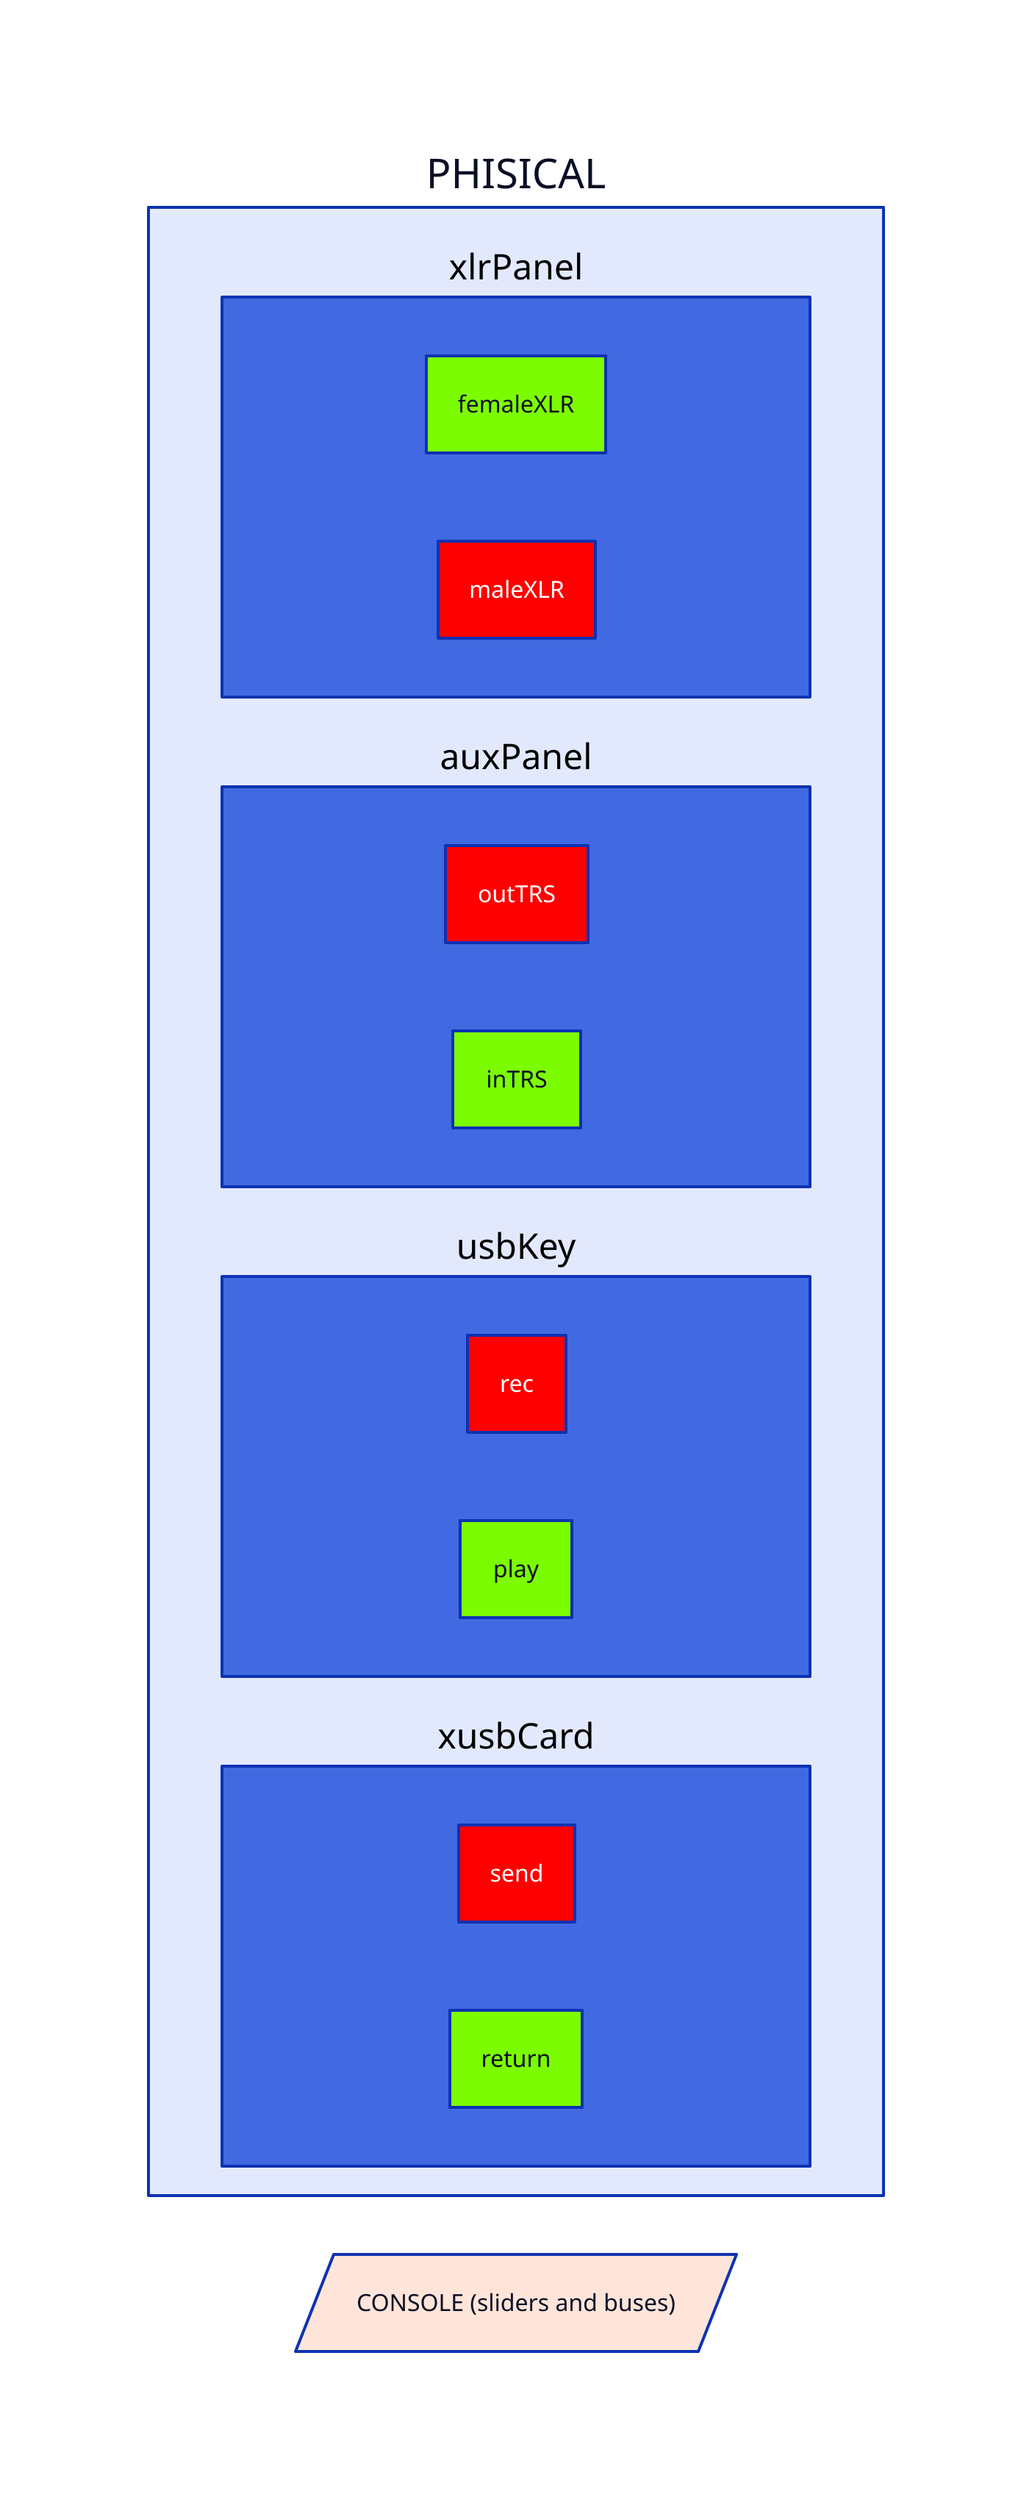 # macro blocks

direction: right

classes: {
  slider_class: {
    width: 100
    height: 200
    style: {
      stroke-width: 0
      fill: "#44C7B1"
      shadow: true
      border-radius: 5
    }
  }
}

PHISICAL: {
  shape: square
  xlrPanel: {
    shape: rectangle
    style: {
      fill: RoyalBlue
      font-color: black
    }
    femaleXLR: {
      style.fill: LawnGreen
    }
    maleXLR: {
      shape: rectangle
      style: {
        fill: red
        font-color: white
      }
    }
  }

  auxPanel: {
    shape: rectangle
    style: {
      fill: RoyalBlue
      font-color: black
    }
    outTRS: {
      style: {
        fill: red
        font-color: white
      }
    }
    inTRS: {
      style.fill: LawnGreen
    }
  }

  usbKey: {
    shape: rectangle
    style: {
      fill: RoyalBlue
      font-color: black
    }
    rec: {
      style: {
        fill: red
        font-color: white
      }
    }
    play: {
      style.fill: LawnGreen
    }
  }

  xusbCard: {
    style: {
      fill: RoyalBlue
      font-color: black
    }
    send: {
      style: {
        fill: red
        font-color: white
      }
    }
    return: {
      style.fill: LawnGreen
    }
  }
}

console: {
  label: CONSOLE (sliders and buses)
  shape: parallelogram
  style.fill: "#ffe5d9"
}


